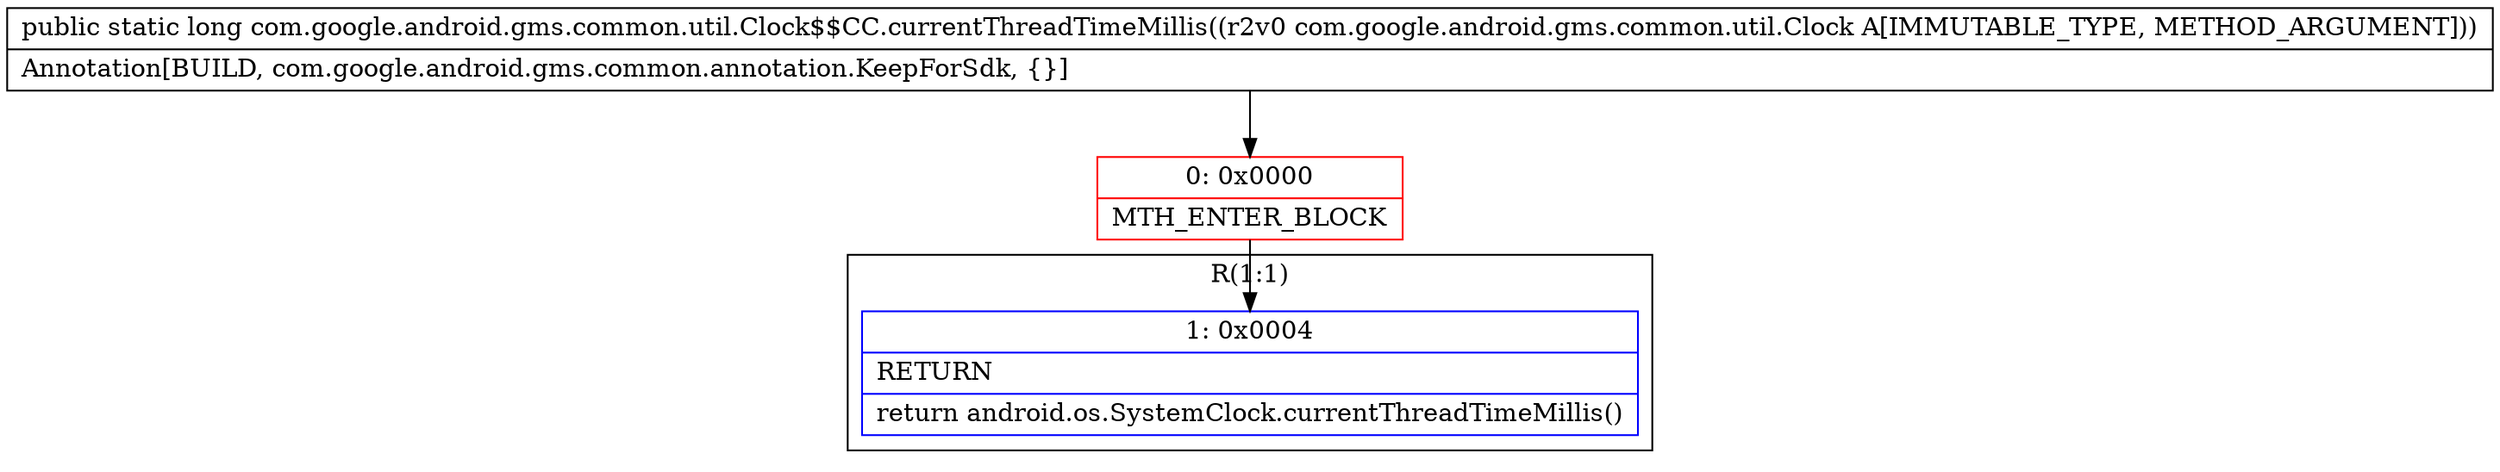 digraph "CFG forcom.google.android.gms.common.util.Clock$$CC.currentThreadTimeMillis(Lcom\/google\/android\/gms\/common\/util\/Clock;)J" {
subgraph cluster_Region_1996454182 {
label = "R(1:1)";
node [shape=record,color=blue];
Node_1 [shape=record,label="{1\:\ 0x0004|RETURN\l|return android.os.SystemClock.currentThreadTimeMillis()\l}"];
}
Node_0 [shape=record,color=red,label="{0\:\ 0x0000|MTH_ENTER_BLOCK\l}"];
MethodNode[shape=record,label="{public static long com.google.android.gms.common.util.Clock$$CC.currentThreadTimeMillis((r2v0 com.google.android.gms.common.util.Clock A[IMMUTABLE_TYPE, METHOD_ARGUMENT]))  | Annotation[BUILD, com.google.android.gms.common.annotation.KeepForSdk, \{\}]\l}"];
MethodNode -> Node_0;
Node_0 -> Node_1;
}

